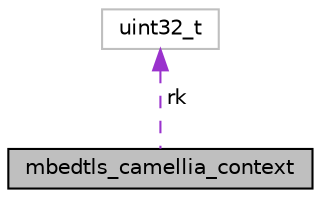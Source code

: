 digraph "mbedtls_camellia_context"
{
  edge [fontname="Helvetica",fontsize="10",labelfontname="Helvetica",labelfontsize="10"];
  node [fontname="Helvetica",fontsize="10",shape=record];
  Node1 [label="mbedtls_camellia_context",height=0.2,width=0.4,color="black", fillcolor="grey75", style="filled", fontcolor="black"];
  Node2 -> Node1 [dir="back",color="darkorchid3",fontsize="10",style="dashed",label=" rk" ,fontname="Helvetica"];
  Node2 [label="uint32_t",height=0.2,width=0.4,color="grey75", fillcolor="white", style="filled"];
}
